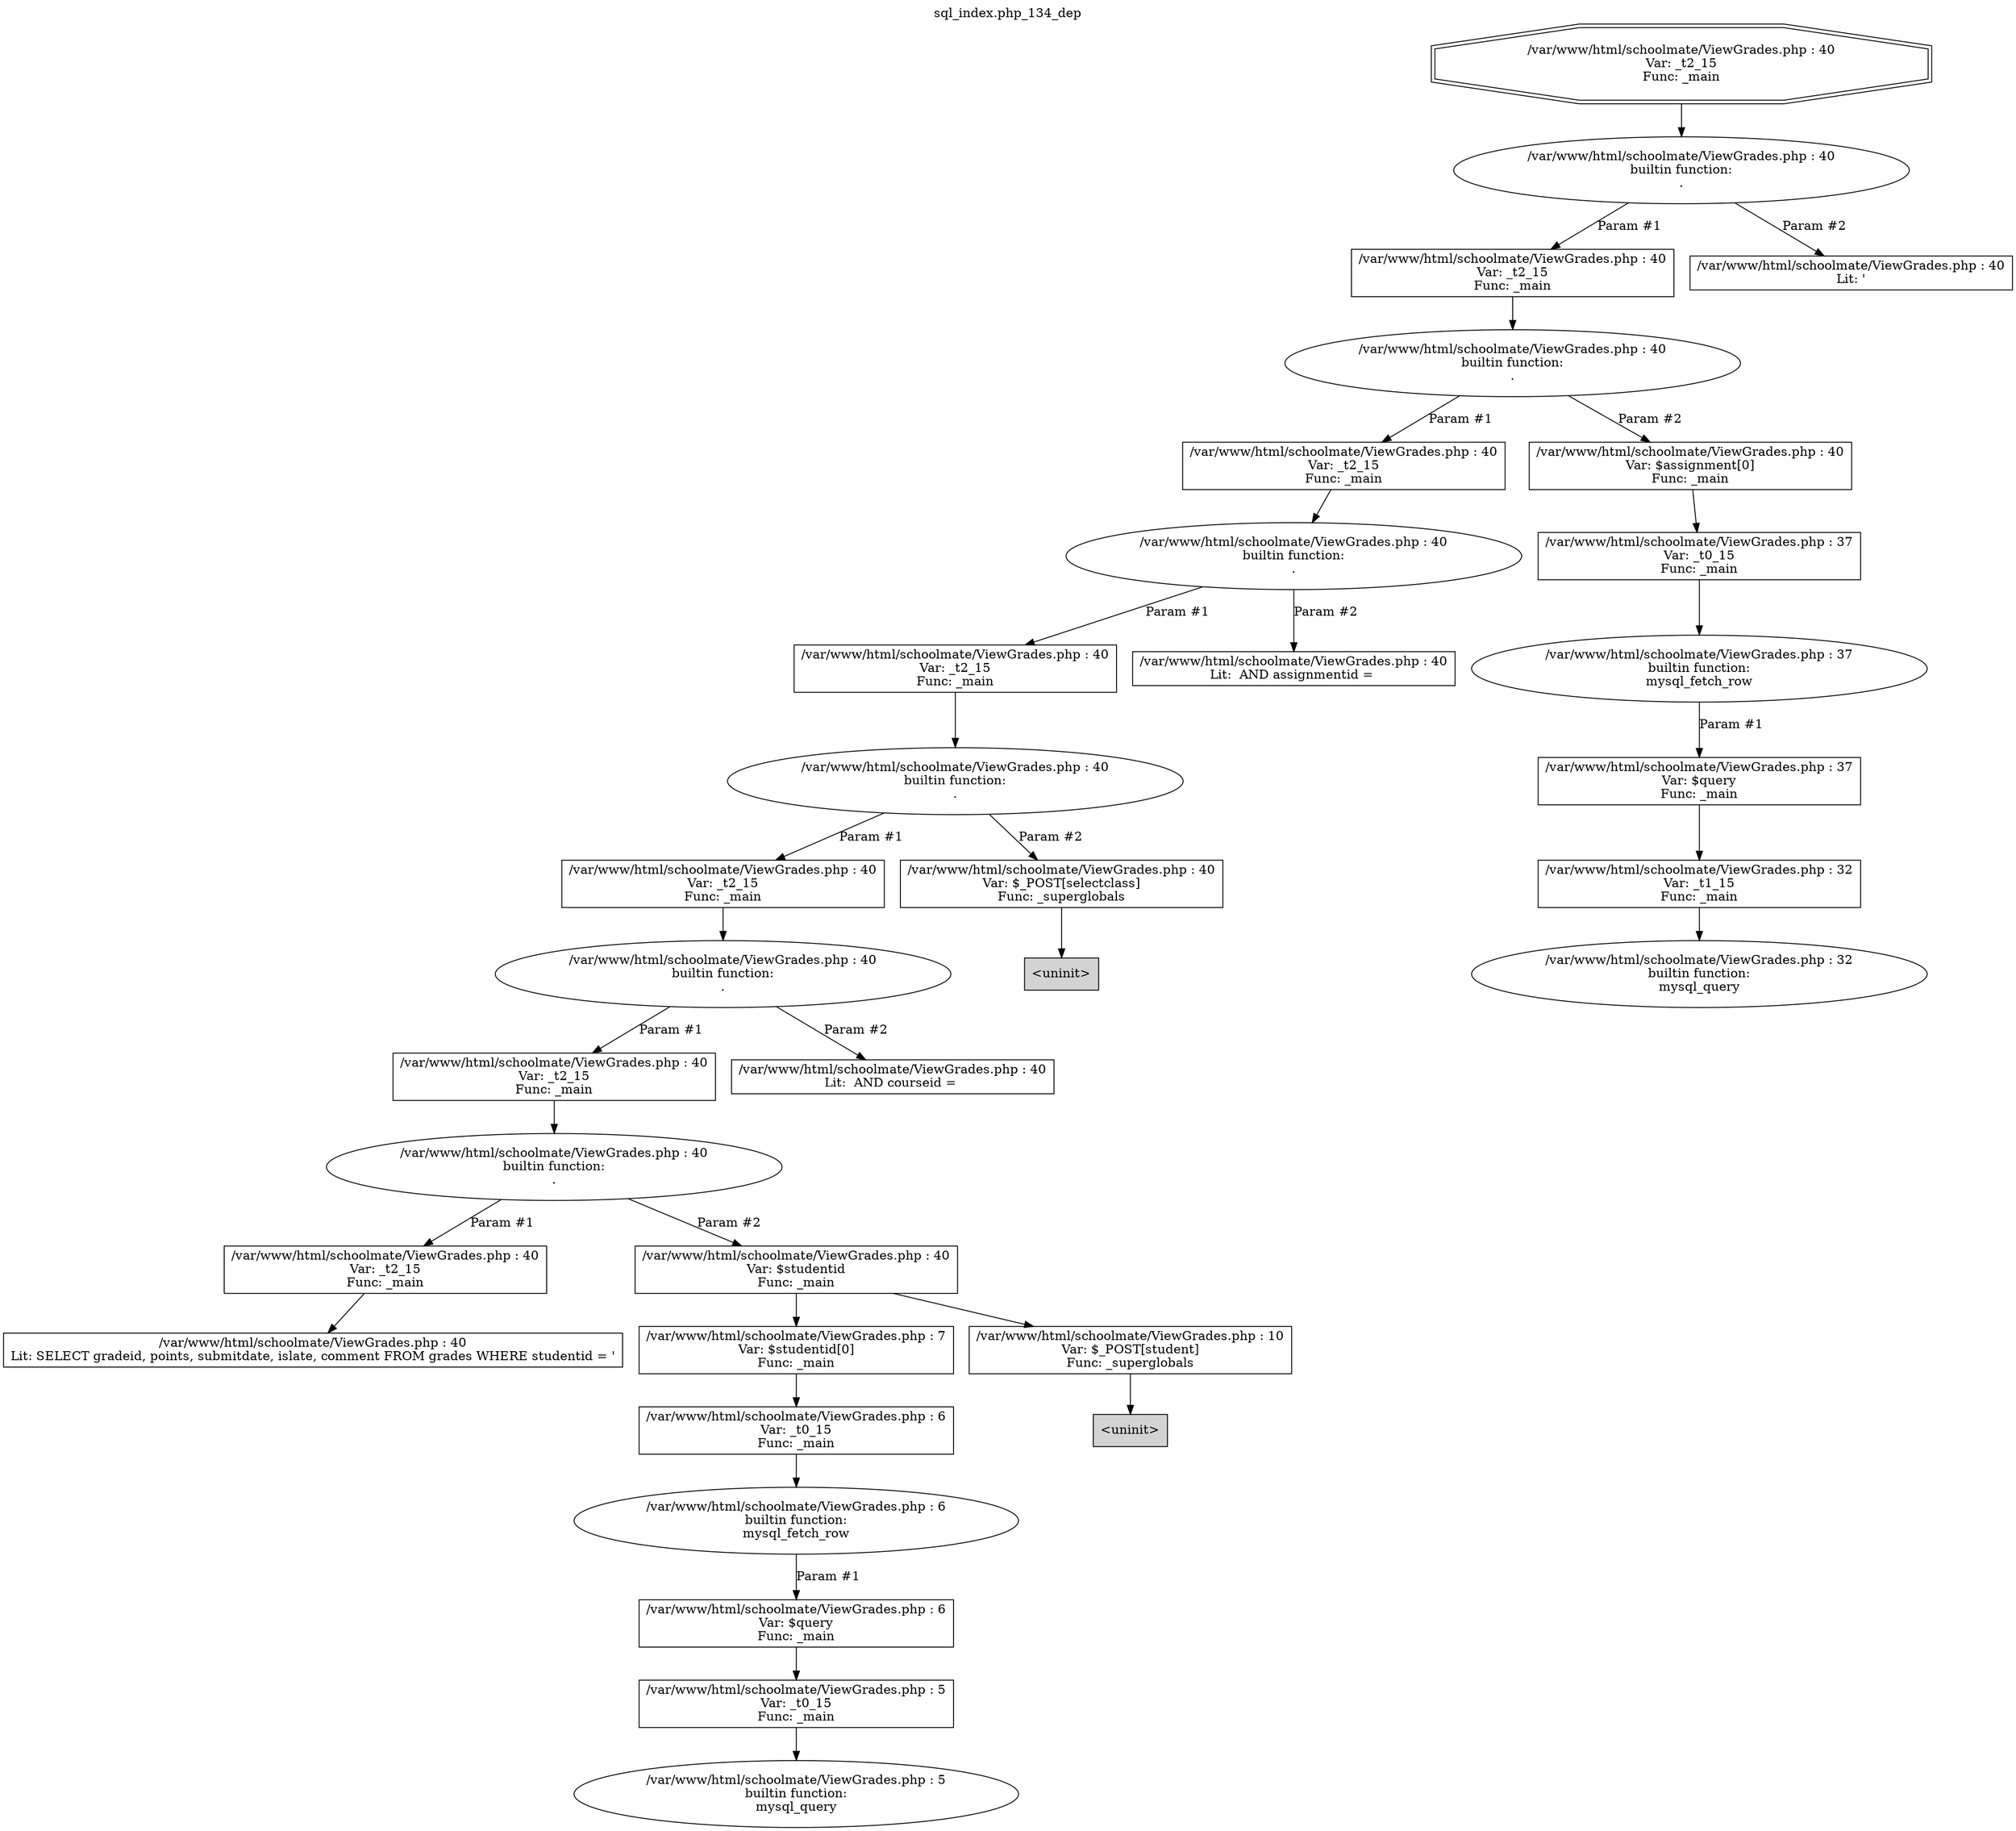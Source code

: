 digraph cfg {
  label="sql_index.php_134_dep";
  labelloc=t;
  n1 [shape=doubleoctagon, label="/var/www/html/schoolmate/ViewGrades.php : 40\nVar: _t2_15\nFunc: _main\n"];
  n2 [shape=ellipse, label="/var/www/html/schoolmate/ViewGrades.php : 40\nbuiltin function:\n.\n"];
  n3 [shape=box, label="/var/www/html/schoolmate/ViewGrades.php : 40\nVar: _t2_15\nFunc: _main\n"];
  n4 [shape=ellipse, label="/var/www/html/schoolmate/ViewGrades.php : 40\nbuiltin function:\n.\n"];
  n5 [shape=box, label="/var/www/html/schoolmate/ViewGrades.php : 40\nVar: _t2_15\nFunc: _main\n"];
  n6 [shape=ellipse, label="/var/www/html/schoolmate/ViewGrades.php : 40\nbuiltin function:\n.\n"];
  n7 [shape=box, label="/var/www/html/schoolmate/ViewGrades.php : 40\nVar: _t2_15\nFunc: _main\n"];
  n8 [shape=ellipse, label="/var/www/html/schoolmate/ViewGrades.php : 40\nbuiltin function:\n.\n"];
  n9 [shape=box, label="/var/www/html/schoolmate/ViewGrades.php : 40\nVar: _t2_15\nFunc: _main\n"];
  n10 [shape=ellipse, label="/var/www/html/schoolmate/ViewGrades.php : 40\nbuiltin function:\n.\n"];
  n11 [shape=box, label="/var/www/html/schoolmate/ViewGrades.php : 40\nVar: _t2_15\nFunc: _main\n"];
  n12 [shape=ellipse, label="/var/www/html/schoolmate/ViewGrades.php : 40\nbuiltin function:\n.\n"];
  n13 [shape=box, label="/var/www/html/schoolmate/ViewGrades.php : 40\nVar: _t2_15\nFunc: _main\n"];
  n14 [shape=box, label="/var/www/html/schoolmate/ViewGrades.php : 40\nLit: SELECT gradeid, points, submitdate, islate, comment FROM grades WHERE studentid = '\n"];
  n15 [shape=box, label="/var/www/html/schoolmate/ViewGrades.php : 40\nVar: $studentid\nFunc: _main\n"];
  n16 [shape=box, label="/var/www/html/schoolmate/ViewGrades.php : 7\nVar: $studentid[0]\nFunc: _main\n"];
  n17 [shape=box, label="/var/www/html/schoolmate/ViewGrades.php : 6\nVar: _t0_15\nFunc: _main\n"];
  n18 [shape=ellipse, label="/var/www/html/schoolmate/ViewGrades.php : 6\nbuiltin function:\nmysql_fetch_row\n"];
  n19 [shape=box, label="/var/www/html/schoolmate/ViewGrades.php : 6\nVar: $query\nFunc: _main\n"];
  n20 [shape=box, label="/var/www/html/schoolmate/ViewGrades.php : 5\nVar: _t0_15\nFunc: _main\n"];
  n21 [shape=ellipse, label="/var/www/html/schoolmate/ViewGrades.php : 5\nbuiltin function:\nmysql_query\n"];
  n22 [shape=box, label="/var/www/html/schoolmate/ViewGrades.php : 10\nVar: $_POST[student]\nFunc: _superglobals\n"];
  n23 [shape=box, label="<uninit>",style=filled];
  n24 [shape=box, label="/var/www/html/schoolmate/ViewGrades.php : 40\nLit:  AND courseid = \n"];
  n25 [shape=box, label="/var/www/html/schoolmate/ViewGrades.php : 40\nVar: $_POST[selectclass]\nFunc: _superglobals\n"];
  n26 [shape=box, label="<uninit>",style=filled];
  n27 [shape=box, label="/var/www/html/schoolmate/ViewGrades.php : 40\nLit:  AND assignmentid = \n"];
  n28 [shape=box, label="/var/www/html/schoolmate/ViewGrades.php : 40\nVar: $assignment[0]\nFunc: _main\n"];
  n29 [shape=box, label="/var/www/html/schoolmate/ViewGrades.php : 37\nVar: _t0_15\nFunc: _main\n"];
  n30 [shape=ellipse, label="/var/www/html/schoolmate/ViewGrades.php : 37\nbuiltin function:\nmysql_fetch_row\n"];
  n31 [shape=box, label="/var/www/html/schoolmate/ViewGrades.php : 37\nVar: $query\nFunc: _main\n"];
  n32 [shape=box, label="/var/www/html/schoolmate/ViewGrades.php : 32\nVar: _t1_15\nFunc: _main\n"];
  n33 [shape=ellipse, label="/var/www/html/schoolmate/ViewGrades.php : 32\nbuiltin function:\nmysql_query\n"];
  n34 [shape=box, label="/var/www/html/schoolmate/ViewGrades.php : 40\nLit: '\n"];
  n1 -> n2;
  n3 -> n4;
  n5 -> n6;
  n7 -> n8;
  n9 -> n10;
  n11 -> n12;
  n13 -> n14;
  n12 -> n13[label="Param #1"];
  n12 -> n15[label="Param #2"];
  n17 -> n18;
  n20 -> n21;
  n19 -> n20;
  n18 -> n19[label="Param #1"];
  n16 -> n17;
  n15 -> n16;
  n15 -> n22;
  n22 -> n23;
  n10 -> n11[label="Param #1"];
  n10 -> n24[label="Param #2"];
  n8 -> n9[label="Param #1"];
  n8 -> n25[label="Param #2"];
  n25 -> n26;
  n6 -> n7[label="Param #1"];
  n6 -> n27[label="Param #2"];
  n4 -> n5[label="Param #1"];
  n4 -> n28[label="Param #2"];
  n29 -> n30;
  n32 -> n33;
  n31 -> n32;
  n30 -> n31[label="Param #1"];
  n28 -> n29;
  n2 -> n3[label="Param #1"];
  n2 -> n34[label="Param #2"];
}
